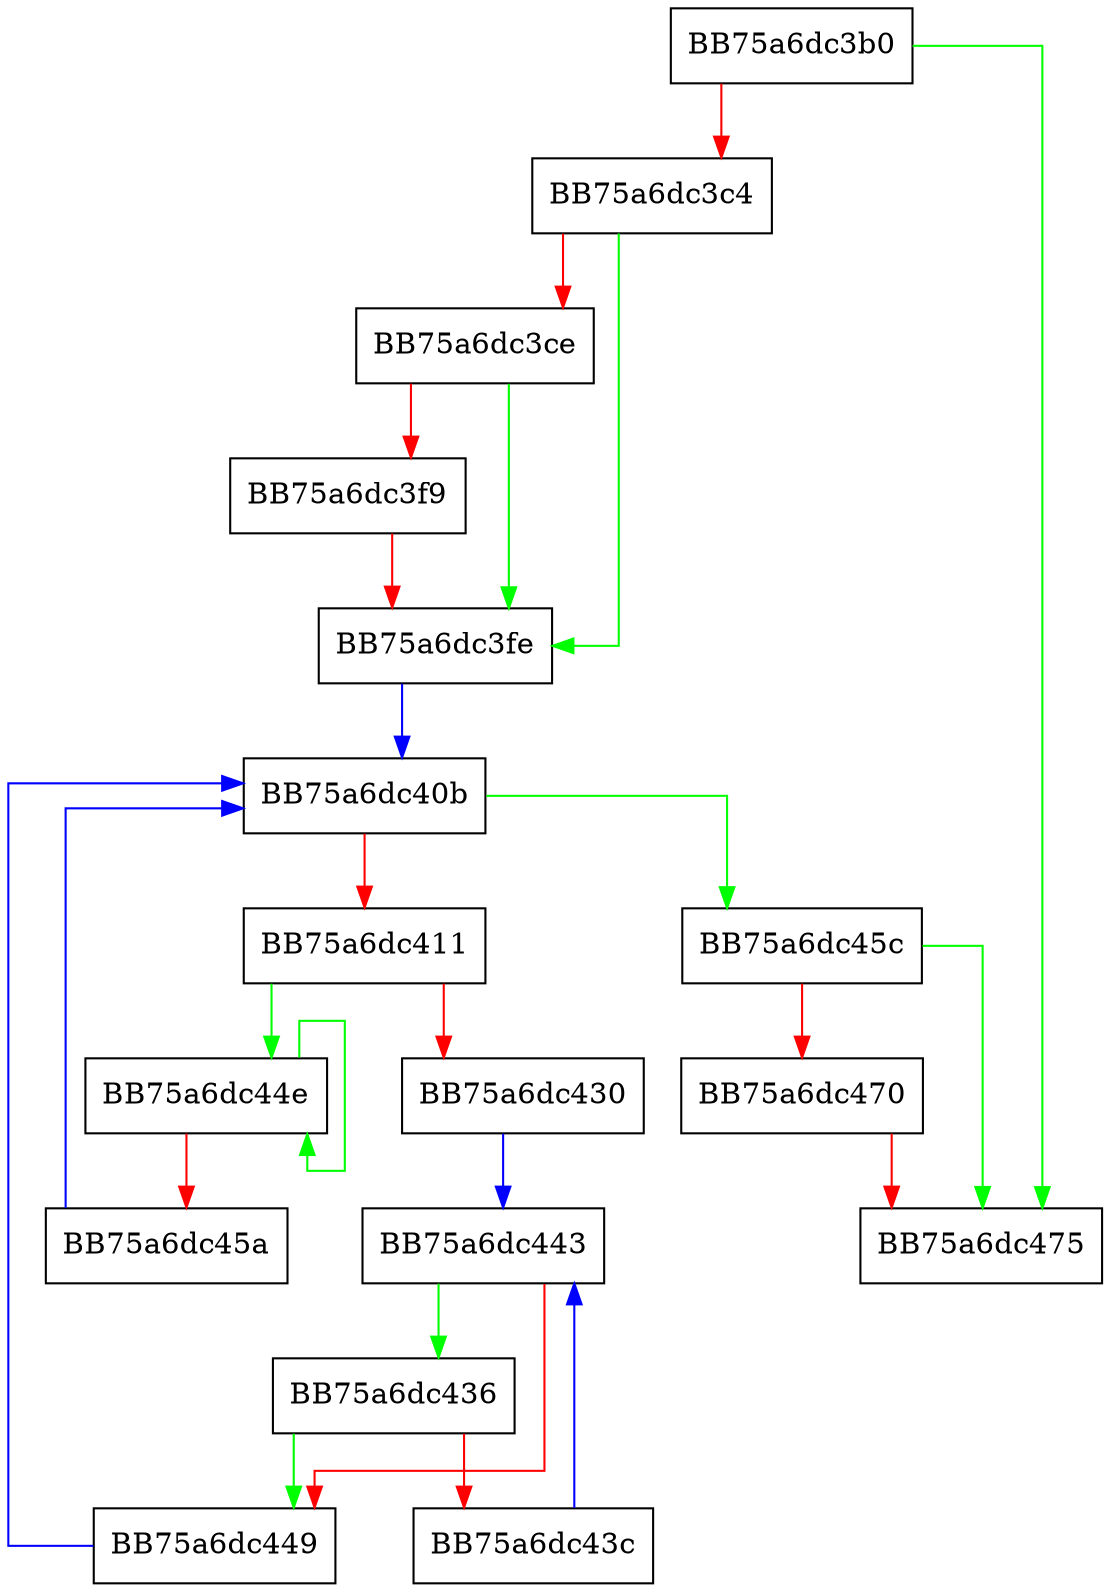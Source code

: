 digraph dyn_tdn_pushend {
  node [shape="box"];
  graph [splines=ortho];
  BB75a6dc3b0 -> BB75a6dc475 [color="green"];
  BB75a6dc3b0 -> BB75a6dc3c4 [color="red"];
  BB75a6dc3c4 -> BB75a6dc3fe [color="green"];
  BB75a6dc3c4 -> BB75a6dc3ce [color="red"];
  BB75a6dc3ce -> BB75a6dc3fe [color="green"];
  BB75a6dc3ce -> BB75a6dc3f9 [color="red"];
  BB75a6dc3f9 -> BB75a6dc3fe [color="red"];
  BB75a6dc3fe -> BB75a6dc40b [color="blue"];
  BB75a6dc40b -> BB75a6dc45c [color="green"];
  BB75a6dc40b -> BB75a6dc411 [color="red"];
  BB75a6dc411 -> BB75a6dc44e [color="green"];
  BB75a6dc411 -> BB75a6dc430 [color="red"];
  BB75a6dc430 -> BB75a6dc443 [color="blue"];
  BB75a6dc436 -> BB75a6dc449 [color="green"];
  BB75a6dc436 -> BB75a6dc43c [color="red"];
  BB75a6dc43c -> BB75a6dc443 [color="blue"];
  BB75a6dc443 -> BB75a6dc436 [color="green"];
  BB75a6dc443 -> BB75a6dc449 [color="red"];
  BB75a6dc449 -> BB75a6dc40b [color="blue"];
  BB75a6dc44e -> BB75a6dc44e [color="green"];
  BB75a6dc44e -> BB75a6dc45a [color="red"];
  BB75a6dc45a -> BB75a6dc40b [color="blue"];
  BB75a6dc45c -> BB75a6dc475 [color="green"];
  BB75a6dc45c -> BB75a6dc470 [color="red"];
  BB75a6dc470 -> BB75a6dc475 [color="red"];
}